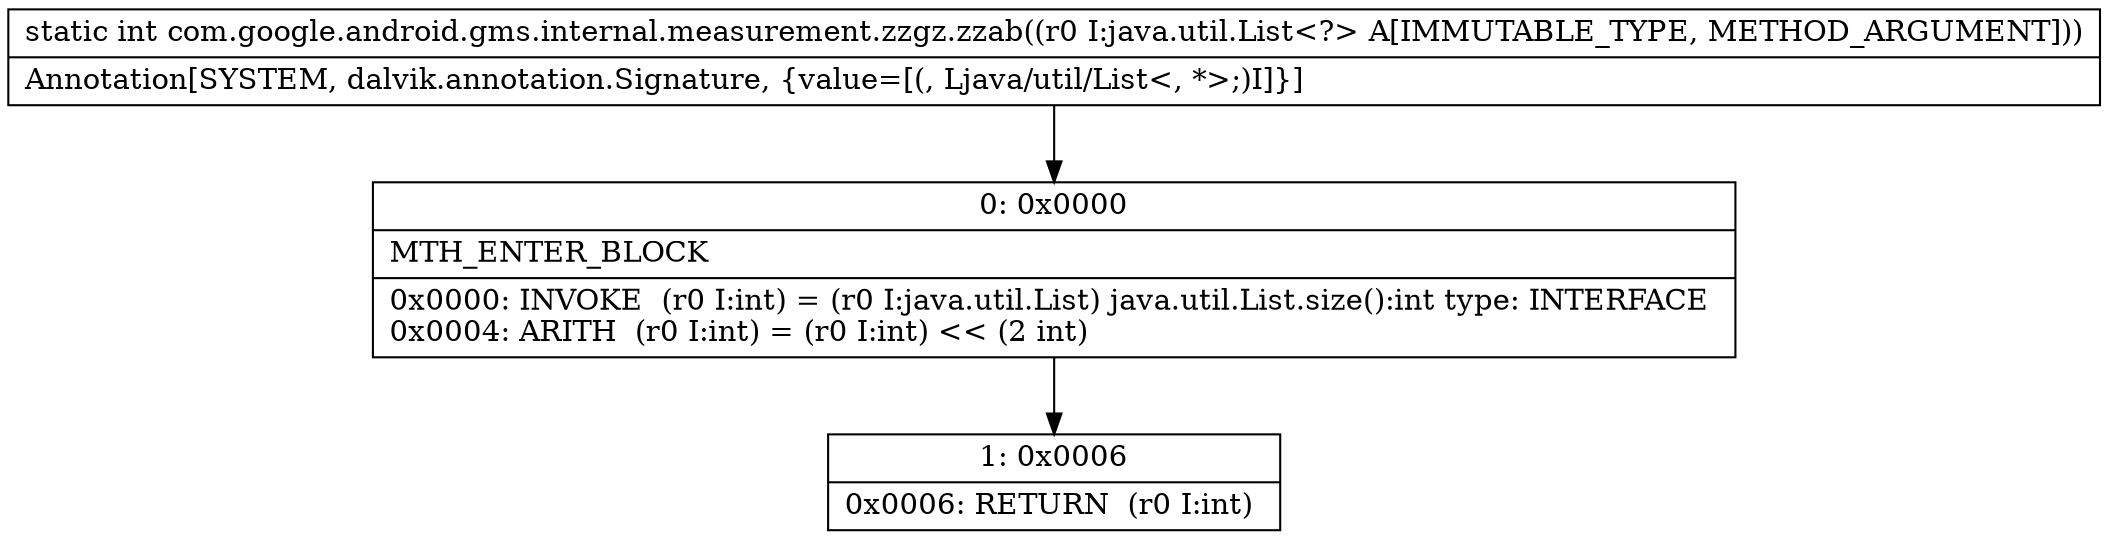 digraph "CFG forcom.google.android.gms.internal.measurement.zzgz.zzab(Ljava\/util\/List;)I" {
Node_0 [shape=record,label="{0\:\ 0x0000|MTH_ENTER_BLOCK\l|0x0000: INVOKE  (r0 I:int) = (r0 I:java.util.List) java.util.List.size():int type: INTERFACE \l0x0004: ARITH  (r0 I:int) = (r0 I:int) \<\< (2 int) \l}"];
Node_1 [shape=record,label="{1\:\ 0x0006|0x0006: RETURN  (r0 I:int) \l}"];
MethodNode[shape=record,label="{static int com.google.android.gms.internal.measurement.zzgz.zzab((r0 I:java.util.List\<?\> A[IMMUTABLE_TYPE, METHOD_ARGUMENT]))  | Annotation[SYSTEM, dalvik.annotation.Signature, \{value=[(, Ljava\/util\/List\<, *\>;)I]\}]\l}"];
MethodNode -> Node_0;
Node_0 -> Node_1;
}

